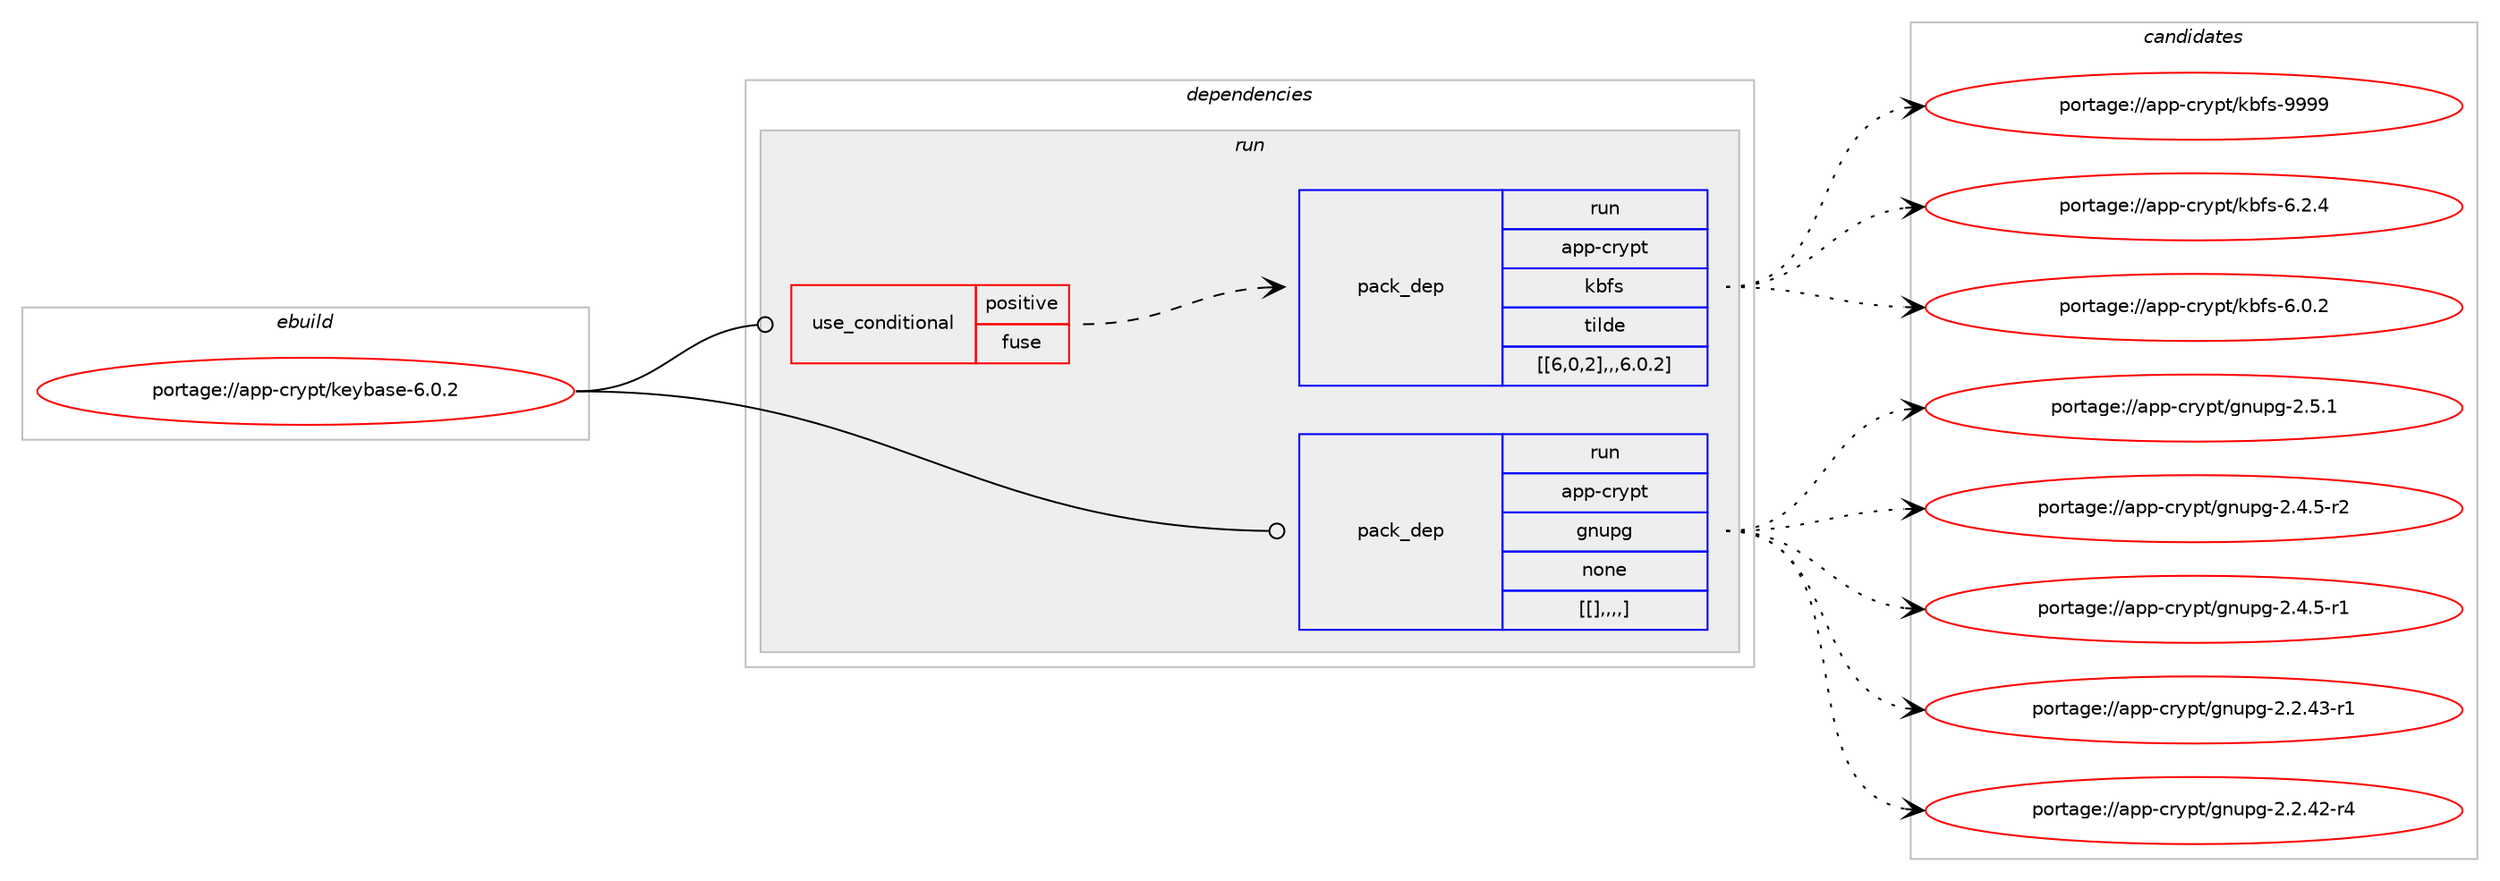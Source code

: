 digraph prolog {

# *************
# Graph options
# *************

newrank=true;
concentrate=true;
compound=true;
graph [rankdir=LR,fontname=Helvetica,fontsize=10,ranksep=1.5];#, ranksep=2.5, nodesep=0.2];
edge  [arrowhead=vee];
node  [fontname=Helvetica,fontsize=10];

# **********
# The ebuild
# **********

subgraph cluster_leftcol {
color=gray;
label=<<i>ebuild</i>>;
id [label="portage://app-crypt/keybase-6.0.2", color=red, width=4, href="../app-crypt/keybase-6.0.2.svg"];
}

# ****************
# The dependencies
# ****************

subgraph cluster_midcol {
color=gray;
label=<<i>dependencies</i>>;
subgraph cluster_compile {
fillcolor="#eeeeee";
style=filled;
label=<<i>compile</i>>;
}
subgraph cluster_compileandrun {
fillcolor="#eeeeee";
style=filled;
label=<<i>compile and run</i>>;
}
subgraph cluster_run {
fillcolor="#eeeeee";
style=filled;
label=<<i>run</i>>;
subgraph cond3710 {
dependency13354 [label=<<TABLE BORDER="0" CELLBORDER="1" CELLSPACING="0" CELLPADDING="4"><TR><TD ROWSPAN="3" CELLPADDING="10">use_conditional</TD></TR><TR><TD>positive</TD></TR><TR><TD>fuse</TD></TR></TABLE>>, shape=none, color=red];
subgraph pack9581 {
dependency13358 [label=<<TABLE BORDER="0" CELLBORDER="1" CELLSPACING="0" CELLPADDING="4" WIDTH="220"><TR><TD ROWSPAN="6" CELLPADDING="30">pack_dep</TD></TR><TR><TD WIDTH="110">run</TD></TR><TR><TD>app-crypt</TD></TR><TR><TD>kbfs</TD></TR><TR><TD>tilde</TD></TR><TR><TD>[[6,0,2],,,6.0.2]</TD></TR></TABLE>>, shape=none, color=blue];
}
dependency13354:e -> dependency13358:w [weight=20,style="dashed",arrowhead="vee"];
}
id:e -> dependency13354:w [weight=20,style="solid",arrowhead="odot"];
subgraph pack9586 {
dependency13362 [label=<<TABLE BORDER="0" CELLBORDER="1" CELLSPACING="0" CELLPADDING="4" WIDTH="220"><TR><TD ROWSPAN="6" CELLPADDING="30">pack_dep</TD></TR><TR><TD WIDTH="110">run</TD></TR><TR><TD>app-crypt</TD></TR><TR><TD>gnupg</TD></TR><TR><TD>none</TD></TR><TR><TD>[[],,,,]</TD></TR></TABLE>>, shape=none, color=blue];
}
id:e -> dependency13362:w [weight=20,style="solid",arrowhead="odot"];
}
}

# **************
# The candidates
# **************

subgraph cluster_choices {
rank=same;
color=gray;
label=<<i>candidates</i>>;

subgraph choice9225 {
color=black;
nodesep=1;
choice97112112459911412111211647107981021154557575757 [label="portage://app-crypt/kbfs-9999", color=red, width=4,href="../app-crypt/kbfs-9999.svg"];
choice9711211245991141211121164710798102115455446504652 [label="portage://app-crypt/kbfs-6.2.4", color=red, width=4,href="../app-crypt/kbfs-6.2.4.svg"];
choice9711211245991141211121164710798102115455446484650 [label="portage://app-crypt/kbfs-6.0.2", color=red, width=4,href="../app-crypt/kbfs-6.0.2.svg"];
dependency13358:e -> choice97112112459911412111211647107981021154557575757:w [style=dotted,weight="100"];
dependency13358:e -> choice9711211245991141211121164710798102115455446504652:w [style=dotted,weight="100"];
dependency13358:e -> choice9711211245991141211121164710798102115455446484650:w [style=dotted,weight="100"];
}
subgraph choice9233 {
color=black;
nodesep=1;
choice97112112459911412111211647103110117112103455046534649 [label="portage://app-crypt/gnupg-2.5.1", color=red, width=4,href="../app-crypt/gnupg-2.5.1.svg"];
choice971121124599114121112116471031101171121034550465246534511450 [label="portage://app-crypt/gnupg-2.4.5-r2", color=red, width=4,href="../app-crypt/gnupg-2.4.5-r2.svg"];
choice971121124599114121112116471031101171121034550465246534511449 [label="portage://app-crypt/gnupg-2.4.5-r1", color=red, width=4,href="../app-crypt/gnupg-2.4.5-r1.svg"];
choice97112112459911412111211647103110117112103455046504652514511449 [label="portage://app-crypt/gnupg-2.2.43-r1", color=red, width=4,href="../app-crypt/gnupg-2.2.43-r1.svg"];
choice97112112459911412111211647103110117112103455046504652504511452 [label="portage://app-crypt/gnupg-2.2.42-r4", color=red, width=4,href="../app-crypt/gnupg-2.2.42-r4.svg"];
dependency13362:e -> choice97112112459911412111211647103110117112103455046534649:w [style=dotted,weight="100"];
dependency13362:e -> choice971121124599114121112116471031101171121034550465246534511450:w [style=dotted,weight="100"];
dependency13362:e -> choice971121124599114121112116471031101171121034550465246534511449:w [style=dotted,weight="100"];
dependency13362:e -> choice97112112459911412111211647103110117112103455046504652514511449:w [style=dotted,weight="100"];
dependency13362:e -> choice97112112459911412111211647103110117112103455046504652504511452:w [style=dotted,weight="100"];
}
}

}

